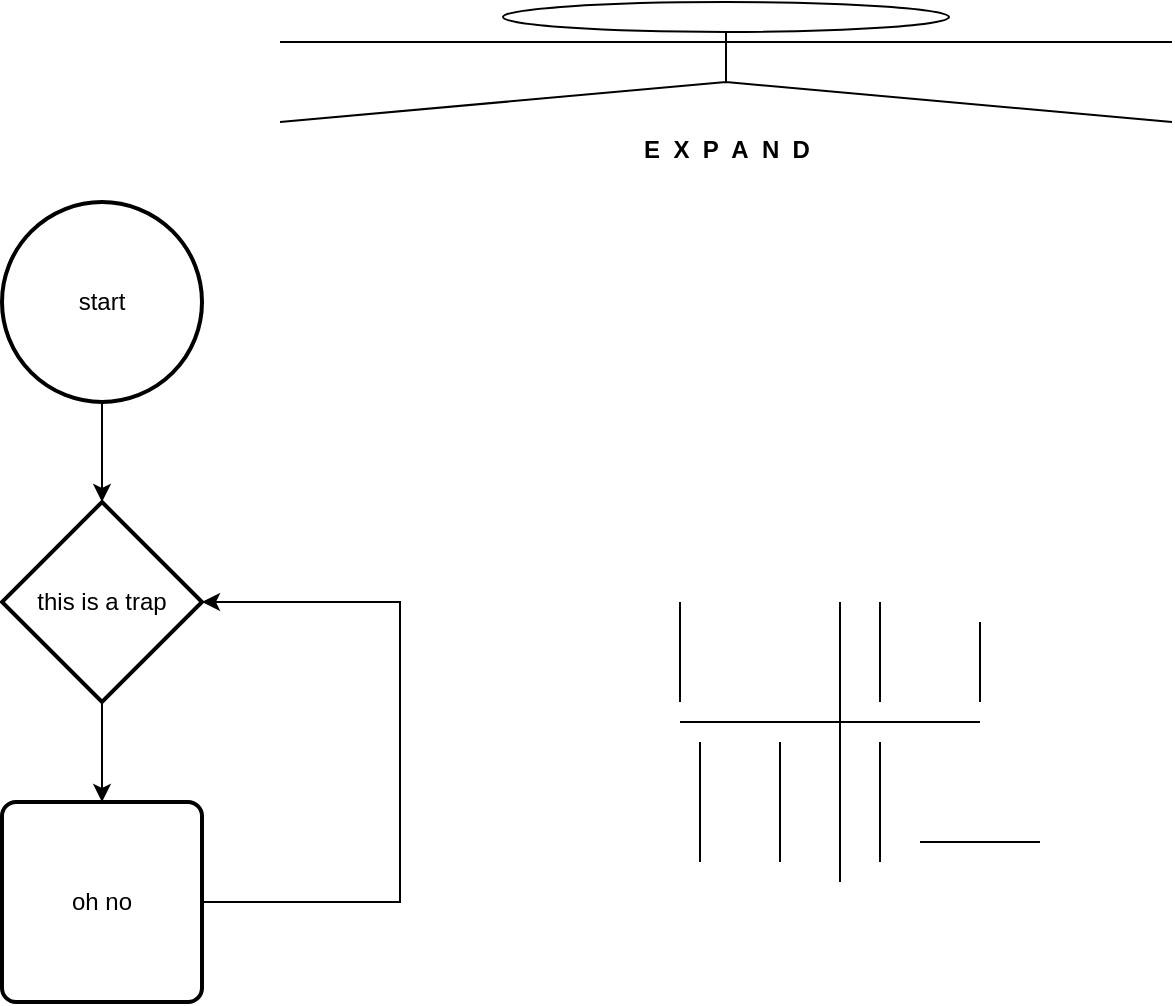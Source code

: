 <mxfile version="15.3.8" type="github"><diagram id="EkHegSvfKoAi2oRtLH7P" name="Page-1"><mxGraphModel dx="395" dy="221" grid="1" gridSize="10" guides="1" tooltips="1" connect="1" arrows="1" fold="1" page="1" pageScale="1" pageWidth="827" pageHeight="1169" math="0" shadow="0"><root><mxCell id="0"/><mxCell id="1" parent="0"/><mxCell id="0k4u-irO4ALf77vrYo0T-1" value="&lt;b&gt;E&amp;nbsp; X&amp;nbsp; P&amp;nbsp; A&amp;nbsp; N&amp;nbsp; D&lt;/b&gt;" style="shape=umlActor;verticalLabelPosition=bottom;verticalAlign=top;html=1;outlineConnect=0;" vertex="1" parent="1"><mxGeometry x="330" y="520" width="446" height="60" as="geometry"/></mxCell><mxCell id="0k4u-irO4ALf77vrYo0T-5" style="edgeStyle=orthogonalEdgeStyle;rounded=0;orthogonalLoop=1;jettySize=auto;html=1;exitX=0.5;exitY=1;exitDx=0;exitDy=0;exitPerimeter=0;entryX=0.5;entryY=0;entryDx=0;entryDy=0;entryPerimeter=0;" edge="1" parent="1" source="0k4u-irO4ALf77vrYo0T-3" target="0k4u-irO4ALf77vrYo0T-4"><mxGeometry relative="1" as="geometry"/></mxCell><mxCell id="0k4u-irO4ALf77vrYo0T-3" value="start" style="strokeWidth=2;html=1;shape=mxgraph.flowchart.start_2;whiteSpace=wrap;" vertex="1" parent="1"><mxGeometry x="191" y="620" width="100" height="100" as="geometry"/></mxCell><mxCell id="0k4u-irO4ALf77vrYo0T-7" style="edgeStyle=orthogonalEdgeStyle;rounded=0;orthogonalLoop=1;jettySize=auto;html=1;exitX=0.5;exitY=1;exitDx=0;exitDy=0;exitPerimeter=0;entryX=0.5;entryY=0;entryDx=0;entryDy=0;" edge="1" parent="1" source="0k4u-irO4ALf77vrYo0T-4" target="0k4u-irO4ALf77vrYo0T-6"><mxGeometry relative="1" as="geometry"/></mxCell><mxCell id="0k4u-irO4ALf77vrYo0T-4" value="this is a trap" style="strokeWidth=2;html=1;shape=mxgraph.flowchart.decision;whiteSpace=wrap;" vertex="1" parent="1"><mxGeometry x="191" y="770" width="100" height="100" as="geometry"/></mxCell><mxCell id="0k4u-irO4ALf77vrYo0T-8" style="edgeStyle=orthogonalEdgeStyle;rounded=0;orthogonalLoop=1;jettySize=auto;html=1;exitX=1;exitY=0.5;exitDx=0;exitDy=0;entryX=1;entryY=0.5;entryDx=0;entryDy=0;entryPerimeter=0;" edge="1" parent="1" source="0k4u-irO4ALf77vrYo0T-6" target="0k4u-irO4ALf77vrYo0T-4"><mxGeometry relative="1" as="geometry"><Array as="points"><mxPoint x="390" y="970"/><mxPoint x="390" y="820"/></Array></mxGeometry></mxCell><mxCell id="0k4u-irO4ALf77vrYo0T-6" value="oh no" style="rounded=1;whiteSpace=wrap;html=1;absoluteArcSize=1;arcSize=14;strokeWidth=2;" vertex="1" parent="1"><mxGeometry x="191" y="920" width="100" height="100" as="geometry"/></mxCell><mxCell id="0k4u-irO4ALf77vrYo0T-9" value="" style="endArrow=none;html=1;" edge="1" parent="1"><mxGeometry width="50" height="50" relative="1" as="geometry"><mxPoint x="530" y="880" as="sourcePoint"/><mxPoint x="680" y="880" as="targetPoint"/></mxGeometry></mxCell><mxCell id="0k4u-irO4ALf77vrYo0T-10" value="" style="endArrow=none;html=1;" edge="1" parent="1"><mxGeometry width="50" height="50" relative="1" as="geometry"><mxPoint x="610" y="960" as="sourcePoint"/><mxPoint x="610" y="820" as="targetPoint"/></mxGeometry></mxCell><mxCell id="0k4u-irO4ALf77vrYo0T-11" value="" style="endArrow=none;html=1;" edge="1" parent="1"><mxGeometry width="50" height="50" relative="1" as="geometry"><mxPoint x="530" y="870" as="sourcePoint"/><mxPoint x="530" y="820" as="targetPoint"/></mxGeometry></mxCell><mxCell id="0k4u-irO4ALf77vrYo0T-13" value="" style="endArrow=none;html=1;" edge="1" parent="1"><mxGeometry width="50" height="50" relative="1" as="geometry"><mxPoint x="630" y="870" as="sourcePoint"/><mxPoint x="630" y="820" as="targetPoint"/><Array as="points"><mxPoint x="630" y="830"/></Array></mxGeometry></mxCell><mxCell id="0k4u-irO4ALf77vrYo0T-14" value="" style="endArrow=none;html=1;" edge="1" parent="1"><mxGeometry width="50" height="50" relative="1" as="geometry"><mxPoint x="680" y="870" as="sourcePoint"/><mxPoint x="680" y="830" as="targetPoint"/></mxGeometry></mxCell><mxCell id="0k4u-irO4ALf77vrYo0T-15" value="" style="endArrow=none;html=1;" edge="1" parent="1"><mxGeometry width="50" height="50" relative="1" as="geometry"><mxPoint x="540" y="950" as="sourcePoint"/><mxPoint x="540" y="890" as="targetPoint"/></mxGeometry></mxCell><mxCell id="0k4u-irO4ALf77vrYo0T-16" value="" style="endArrow=none;html=1;" edge="1" parent="1"><mxGeometry width="50" height="50" relative="1" as="geometry"><mxPoint x="580" y="950" as="sourcePoint"/><mxPoint x="580" y="890" as="targetPoint"/></mxGeometry></mxCell><mxCell id="0k4u-irO4ALf77vrYo0T-17" value="" style="endArrow=none;html=1;" edge="1" parent="1"><mxGeometry width="50" height="50" relative="1" as="geometry"><mxPoint x="630" y="950" as="sourcePoint"/><mxPoint x="630" y="890" as="targetPoint"/></mxGeometry></mxCell><mxCell id="0k4u-irO4ALf77vrYo0T-18" value="" style="endArrow=none;html=1;" edge="1" parent="1"><mxGeometry width="50" height="50" relative="1" as="geometry"><mxPoint x="650" y="940" as="sourcePoint"/><mxPoint x="710" y="940" as="targetPoint"/></mxGeometry></mxCell></root></mxGraphModel></diagram></mxfile>